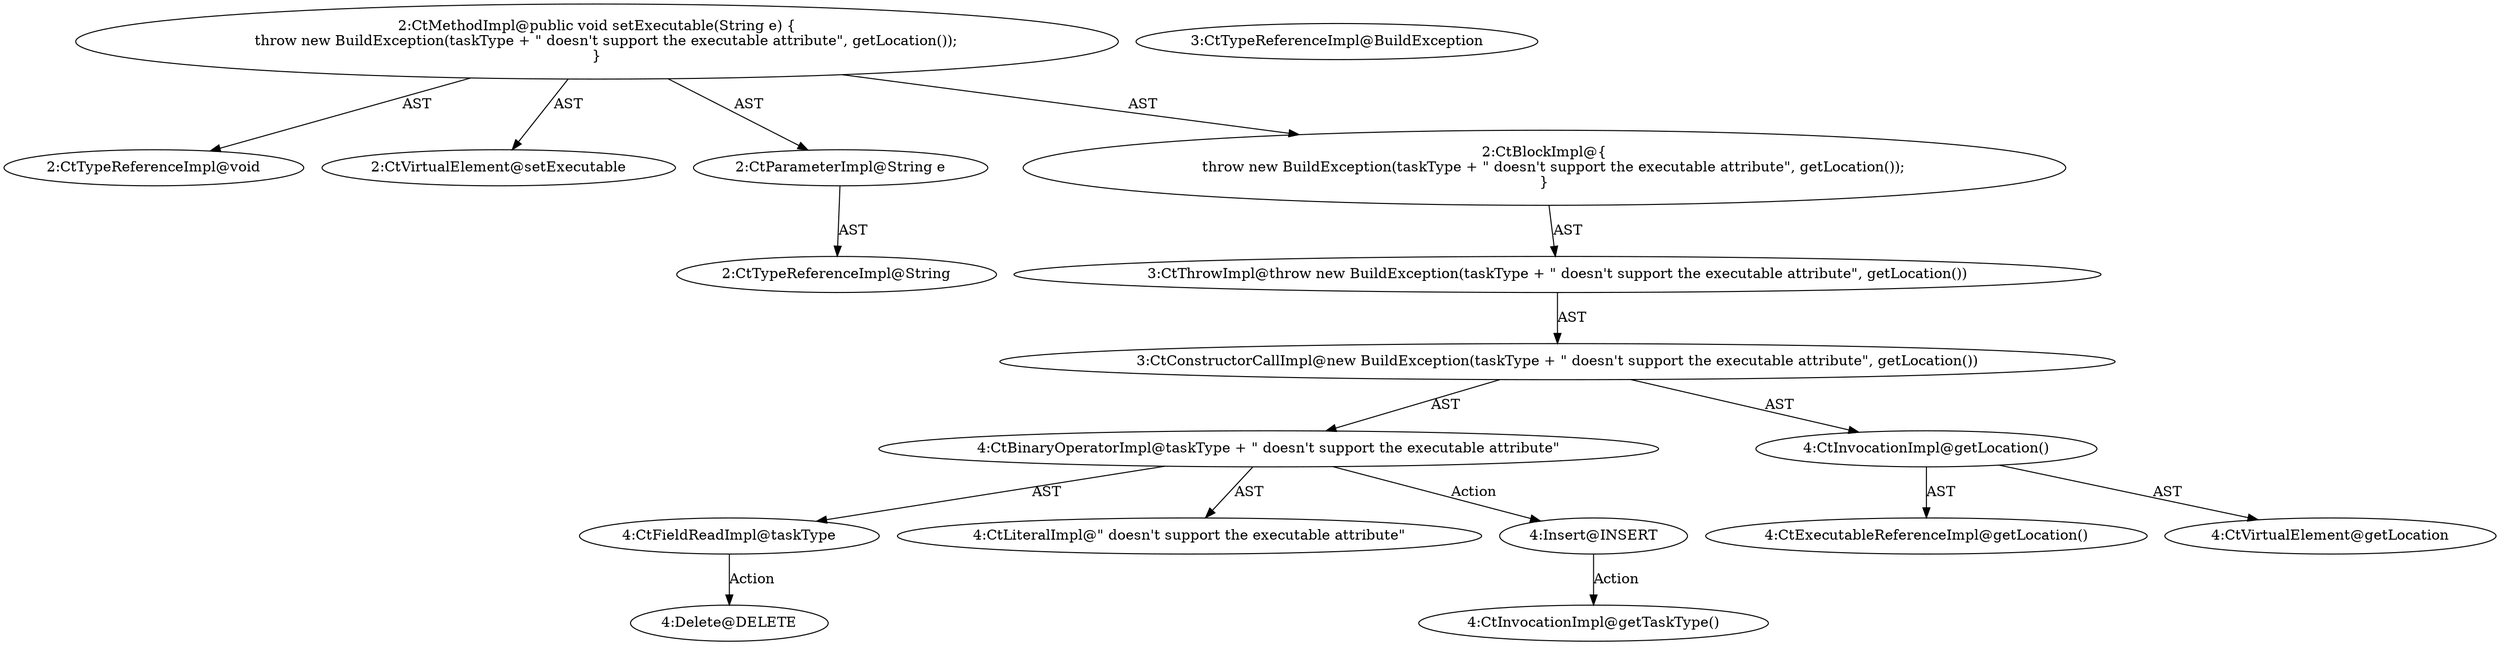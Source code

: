 digraph "setExecutable#?,String" {
0 [label="2:CtTypeReferenceImpl@void" shape=ellipse]
1 [label="2:CtVirtualElement@setExecutable" shape=ellipse]
2 [label="2:CtParameterImpl@String e" shape=ellipse]
3 [label="2:CtTypeReferenceImpl@String" shape=ellipse]
4 [label="3:CtTypeReferenceImpl@BuildException" shape=ellipse]
5 [label="4:CtFieldReadImpl@taskType" shape=ellipse]
6 [label="4:CtLiteralImpl@\" doesn\'t support the executable attribute\"" shape=ellipse]
7 [label="4:CtBinaryOperatorImpl@taskType + \" doesn\'t support the executable attribute\"" shape=ellipse]
8 [label="4:CtExecutableReferenceImpl@getLocation()" shape=ellipse]
9 [label="4:CtVirtualElement@getLocation" shape=ellipse]
10 [label="4:CtInvocationImpl@getLocation()" shape=ellipse]
11 [label="3:CtConstructorCallImpl@new BuildException(taskType + \" doesn\'t support the executable attribute\", getLocation())" shape=ellipse]
12 [label="3:CtThrowImpl@throw new BuildException(taskType + \" doesn\'t support the executable attribute\", getLocation())" shape=ellipse]
13 [label="2:CtBlockImpl@\{
    throw new BuildException(taskType + \" doesn\'t support the executable attribute\", getLocation());
\}" shape=ellipse]
14 [label="2:CtMethodImpl@public void setExecutable(String e) \{
    throw new BuildException(taskType + \" doesn\'t support the executable attribute\", getLocation());
\}" shape=ellipse]
15 [label="4:Delete@DELETE" shape=ellipse]
16 [label="4:Insert@INSERT" shape=ellipse]
17 [label="4:CtInvocationImpl@getTaskType()" shape=ellipse]
2 -> 3 [label="AST"];
5 -> 15 [label="Action"];
7 -> 5 [label="AST"];
7 -> 6 [label="AST"];
7 -> 16 [label="Action"];
10 -> 9 [label="AST"];
10 -> 8 [label="AST"];
11 -> 7 [label="AST"];
11 -> 10 [label="AST"];
12 -> 11 [label="AST"];
13 -> 12 [label="AST"];
14 -> 1 [label="AST"];
14 -> 0 [label="AST"];
14 -> 2 [label="AST"];
14 -> 13 [label="AST"];
16 -> 17 [label="Action"];
}